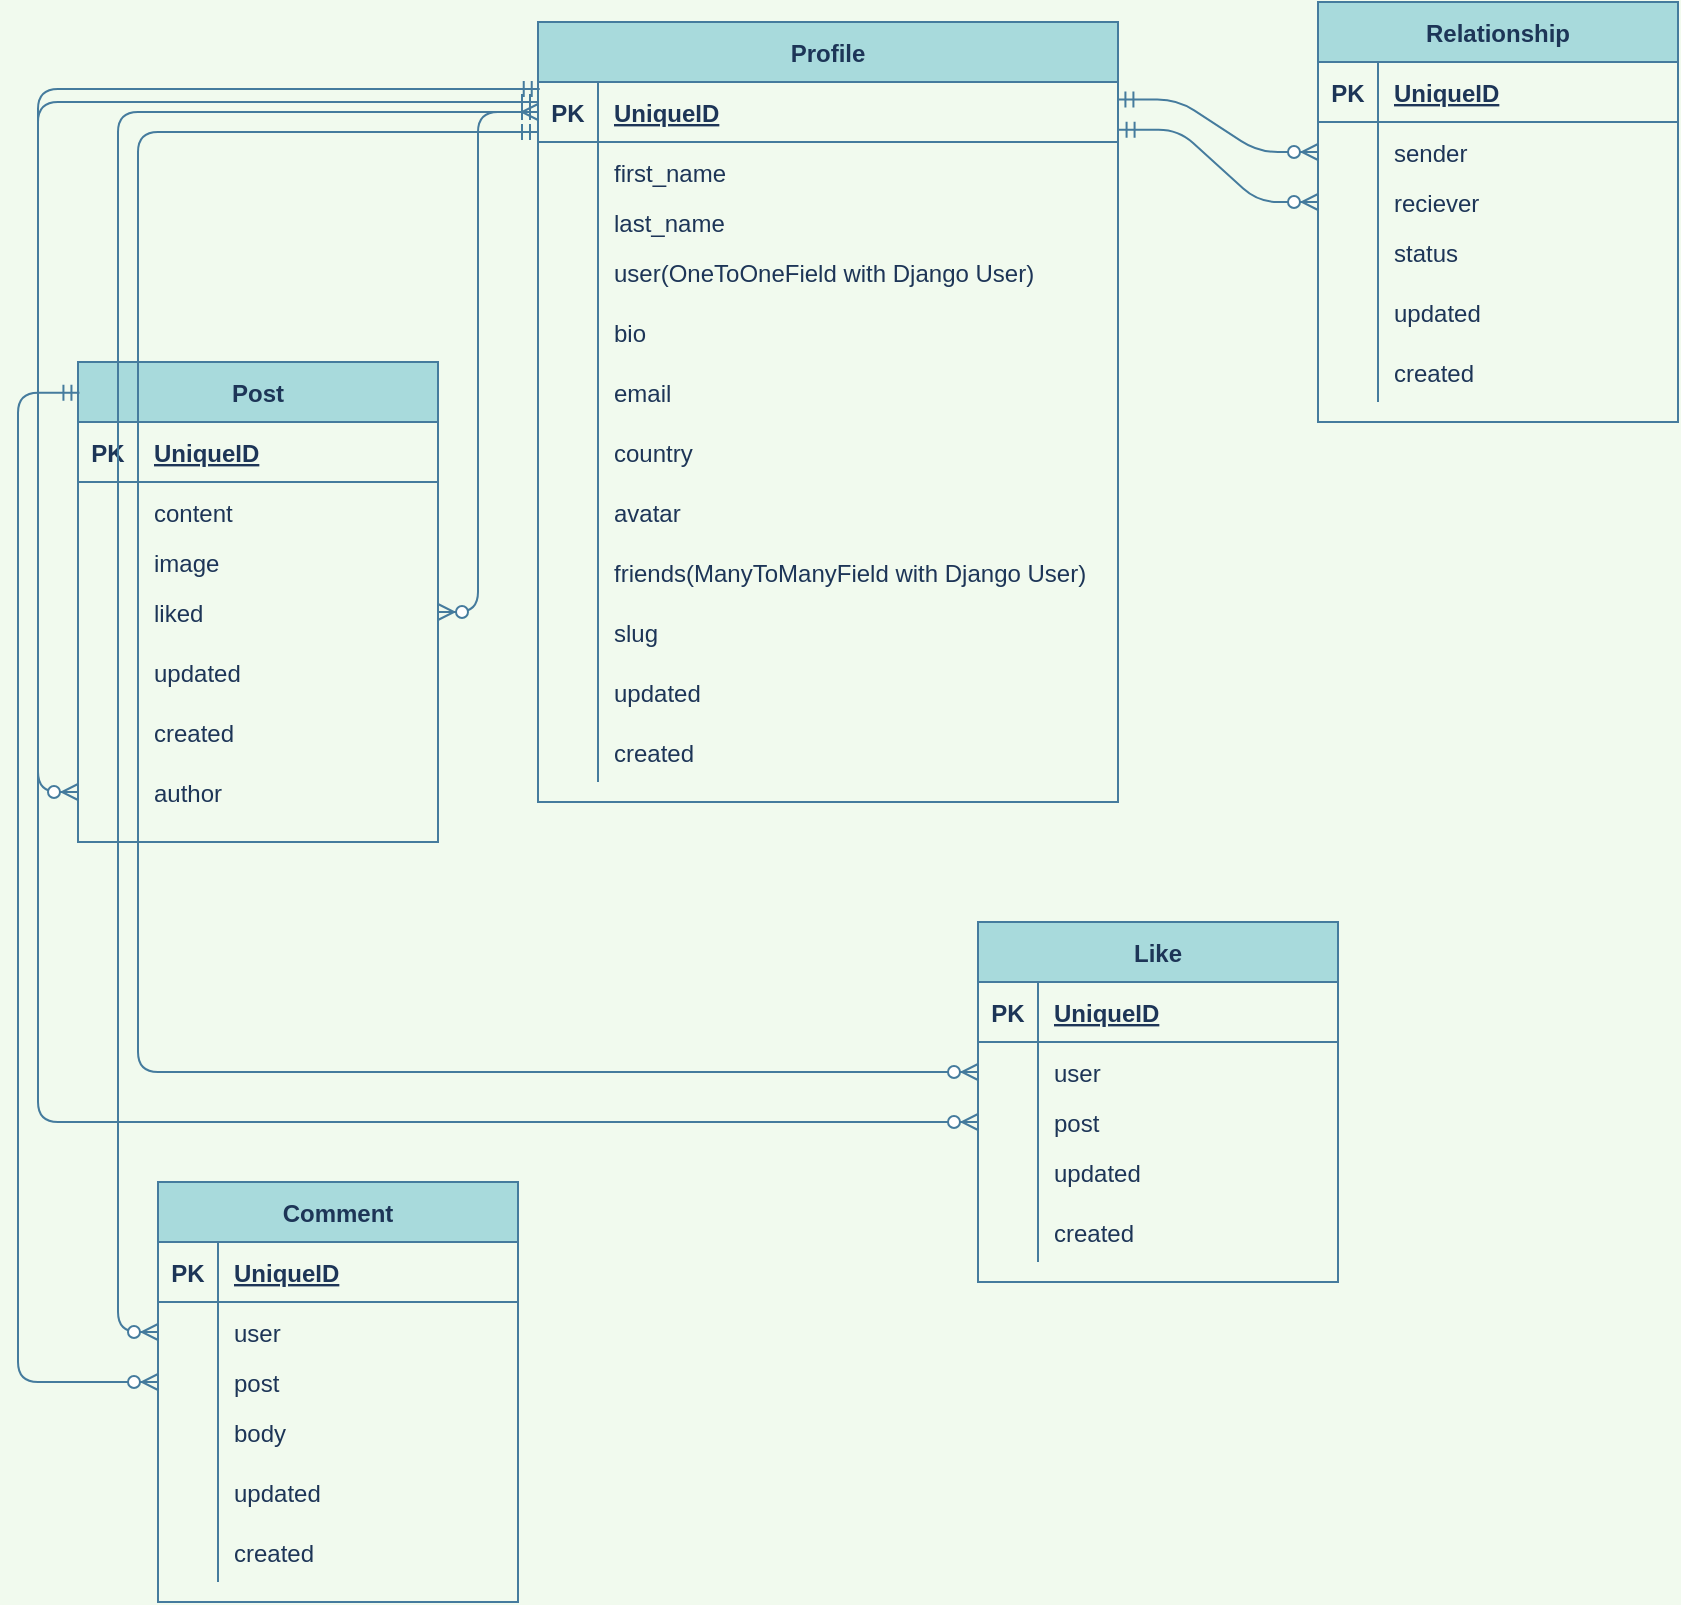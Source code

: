 <mxfile version="13.9.9" type="device"><diagram id="JfYFGixfyqa8T44DDMlA" name="Page-1"><mxGraphModel dx="2270" dy="823" grid="1" gridSize="10" guides="1" tooltips="1" connect="1" arrows="1" fold="1" page="1" pageScale="1" pageWidth="850" pageHeight="1100" background="#F1FAEE" math="0" shadow="0"><root><mxCell id="0"/><mxCell id="1" parent="0"/><mxCell id="mEvfvRASVcJKNZwZzibo-1" value="Profile" style="shape=table;startSize=30;container=1;collapsible=1;childLayout=tableLayout;fixedRows=1;rowLines=0;fontStyle=1;align=center;resizeLast=1;fillColor=#A8DADC;strokeColor=#457B9D;fontColor=#1D3557;" vertex="1" parent="1"><mxGeometry x="-580" y="80" width="290" height="390" as="geometry"/></mxCell><mxCell id="mEvfvRASVcJKNZwZzibo-2" value="" style="shape=partialRectangle;collapsible=0;dropTarget=0;pointerEvents=0;fillColor=none;top=0;left=0;bottom=1;right=0;points=[[0,0.5],[1,0.5]];portConstraint=eastwest;strokeColor=#457B9D;fontColor=#1D3557;" vertex="1" parent="mEvfvRASVcJKNZwZzibo-1"><mxGeometry y="30" width="290" height="30" as="geometry"/></mxCell><mxCell id="mEvfvRASVcJKNZwZzibo-3" value="PK" style="shape=partialRectangle;connectable=0;fillColor=none;top=0;left=0;bottom=0;right=0;fontStyle=1;overflow=hidden;strokeColor=#457B9D;fontColor=#1D3557;" vertex="1" parent="mEvfvRASVcJKNZwZzibo-2"><mxGeometry width="30" height="30" as="geometry"/></mxCell><mxCell id="mEvfvRASVcJKNZwZzibo-4" value="UniqueID" style="shape=partialRectangle;connectable=0;fillColor=none;top=0;left=0;bottom=0;right=0;align=left;spacingLeft=6;fontStyle=5;overflow=hidden;strokeColor=#457B9D;fontColor=#1D3557;" vertex="1" parent="mEvfvRASVcJKNZwZzibo-2"><mxGeometry x="30" width="260" height="30" as="geometry"/></mxCell><mxCell id="mEvfvRASVcJKNZwZzibo-5" value="" style="shape=partialRectangle;collapsible=0;dropTarget=0;pointerEvents=0;fillColor=none;top=0;left=0;bottom=0;right=0;points=[[0,0.5],[1,0.5]];portConstraint=eastwest;strokeColor=#457B9D;fontColor=#1D3557;" vertex="1" parent="mEvfvRASVcJKNZwZzibo-1"><mxGeometry y="60" width="290" height="30" as="geometry"/></mxCell><mxCell id="mEvfvRASVcJKNZwZzibo-6" value="" style="shape=partialRectangle;connectable=0;fillColor=none;top=0;left=0;bottom=0;right=0;editable=1;overflow=hidden;strokeColor=#457B9D;fontColor=#1D3557;" vertex="1" parent="mEvfvRASVcJKNZwZzibo-5"><mxGeometry width="30" height="30" as="geometry"/></mxCell><mxCell id="mEvfvRASVcJKNZwZzibo-7" value="first_name" style="shape=partialRectangle;connectable=0;fillColor=none;top=0;left=0;bottom=0;right=0;align=left;spacingLeft=6;overflow=hidden;strokeColor=#457B9D;fontColor=#1D3557;" vertex="1" parent="mEvfvRASVcJKNZwZzibo-5"><mxGeometry x="30" width="260" height="30" as="geometry"/></mxCell><mxCell id="mEvfvRASVcJKNZwZzibo-8" value="" style="shape=partialRectangle;collapsible=0;dropTarget=0;pointerEvents=0;fillColor=none;top=0;left=0;bottom=0;right=0;points=[[0,0.5],[1,0.5]];portConstraint=eastwest;strokeColor=#457B9D;fontColor=#1D3557;" vertex="1" parent="mEvfvRASVcJKNZwZzibo-1"><mxGeometry y="90" width="290" height="20" as="geometry"/></mxCell><mxCell id="mEvfvRASVcJKNZwZzibo-9" value="" style="shape=partialRectangle;connectable=0;fillColor=none;top=0;left=0;bottom=0;right=0;editable=1;overflow=hidden;strokeColor=#457B9D;fontColor=#1D3557;" vertex="1" parent="mEvfvRASVcJKNZwZzibo-8"><mxGeometry width="30" height="20" as="geometry"/></mxCell><mxCell id="mEvfvRASVcJKNZwZzibo-10" value="last_name" style="shape=partialRectangle;connectable=0;fillColor=none;top=0;left=0;bottom=0;right=0;align=left;spacingLeft=6;overflow=hidden;strokeColor=#457B9D;fontColor=#1D3557;" vertex="1" parent="mEvfvRASVcJKNZwZzibo-8"><mxGeometry x="30" width="260" height="20" as="geometry"/></mxCell><mxCell id="mEvfvRASVcJKNZwZzibo-11" value="" style="shape=partialRectangle;collapsible=0;dropTarget=0;pointerEvents=0;fillColor=none;top=0;left=0;bottom=0;right=0;points=[[0,0.5],[1,0.5]];portConstraint=eastwest;strokeColor=#457B9D;fontColor=#1D3557;" vertex="1" parent="mEvfvRASVcJKNZwZzibo-1"><mxGeometry y="110" width="290" height="30" as="geometry"/></mxCell><mxCell id="mEvfvRASVcJKNZwZzibo-12" value="" style="shape=partialRectangle;connectable=0;fillColor=none;top=0;left=0;bottom=0;right=0;editable=1;overflow=hidden;strokeColor=#457B9D;fontColor=#1D3557;" vertex="1" parent="mEvfvRASVcJKNZwZzibo-11"><mxGeometry width="30" height="30" as="geometry"/></mxCell><mxCell id="mEvfvRASVcJKNZwZzibo-13" value="user(OneToOneField with Django User)" style="shape=partialRectangle;connectable=0;fillColor=none;top=0;left=0;bottom=0;right=0;align=left;spacingLeft=6;overflow=hidden;strokeColor=#457B9D;fontColor=#1D3557;" vertex="1" parent="mEvfvRASVcJKNZwZzibo-11"><mxGeometry x="30" width="260" height="30" as="geometry"/></mxCell><mxCell id="mEvfvRASVcJKNZwZzibo-14" value="" style="shape=partialRectangle;collapsible=0;dropTarget=0;pointerEvents=0;fillColor=none;top=0;left=0;bottom=0;right=0;points=[[0,0.5],[1,0.5]];portConstraint=eastwest;strokeColor=#457B9D;fontColor=#1D3557;" vertex="1" parent="mEvfvRASVcJKNZwZzibo-1"><mxGeometry y="140" width="290" height="30" as="geometry"/></mxCell><mxCell id="mEvfvRASVcJKNZwZzibo-15" value="" style="shape=partialRectangle;connectable=0;fillColor=none;top=0;left=0;bottom=0;right=0;editable=1;overflow=hidden;strokeColor=#457B9D;fontColor=#1D3557;" vertex="1" parent="mEvfvRASVcJKNZwZzibo-14"><mxGeometry width="30" height="30" as="geometry"/></mxCell><mxCell id="mEvfvRASVcJKNZwZzibo-16" value="bio" style="shape=partialRectangle;connectable=0;fillColor=none;top=0;left=0;bottom=0;right=0;align=left;spacingLeft=6;overflow=hidden;strokeColor=#457B9D;fontColor=#1D3557;" vertex="1" parent="mEvfvRASVcJKNZwZzibo-14"><mxGeometry x="30" width="260" height="30" as="geometry"/></mxCell><mxCell id="mEvfvRASVcJKNZwZzibo-17" value="" style="shape=partialRectangle;collapsible=0;dropTarget=0;pointerEvents=0;fillColor=none;top=0;left=0;bottom=0;right=0;points=[[0,0.5],[1,0.5]];portConstraint=eastwest;strokeColor=#457B9D;fontColor=#1D3557;" vertex="1" parent="mEvfvRASVcJKNZwZzibo-1"><mxGeometry y="170" width="290" height="30" as="geometry"/></mxCell><mxCell id="mEvfvRASVcJKNZwZzibo-18" value="" style="shape=partialRectangle;connectable=0;fillColor=none;top=0;left=0;bottom=0;right=0;editable=1;overflow=hidden;strokeColor=#457B9D;fontColor=#1D3557;" vertex="1" parent="mEvfvRASVcJKNZwZzibo-17"><mxGeometry width="30" height="30" as="geometry"/></mxCell><mxCell id="mEvfvRASVcJKNZwZzibo-19" value="email" style="shape=partialRectangle;connectable=0;fillColor=none;top=0;left=0;bottom=0;right=0;align=left;spacingLeft=6;overflow=hidden;strokeColor=#457B9D;fontColor=#1D3557;" vertex="1" parent="mEvfvRASVcJKNZwZzibo-17"><mxGeometry x="30" width="260" height="30" as="geometry"/></mxCell><mxCell id="mEvfvRASVcJKNZwZzibo-20" value="" style="shape=partialRectangle;collapsible=0;dropTarget=0;pointerEvents=0;fillColor=none;top=0;left=0;bottom=0;right=0;points=[[0,0.5],[1,0.5]];portConstraint=eastwest;strokeColor=#457B9D;fontColor=#1D3557;" vertex="1" parent="mEvfvRASVcJKNZwZzibo-1"><mxGeometry y="200" width="290" height="30" as="geometry"/></mxCell><mxCell id="mEvfvRASVcJKNZwZzibo-21" value="" style="shape=partialRectangle;connectable=0;fillColor=none;top=0;left=0;bottom=0;right=0;editable=1;overflow=hidden;strokeColor=#457B9D;fontColor=#1D3557;" vertex="1" parent="mEvfvRASVcJKNZwZzibo-20"><mxGeometry width="30" height="30" as="geometry"/></mxCell><mxCell id="mEvfvRASVcJKNZwZzibo-22" value="country" style="shape=partialRectangle;connectable=0;fillColor=none;top=0;left=0;bottom=0;right=0;align=left;spacingLeft=6;overflow=hidden;strokeColor=#457B9D;fontColor=#1D3557;" vertex="1" parent="mEvfvRASVcJKNZwZzibo-20"><mxGeometry x="30" width="260" height="30" as="geometry"/></mxCell><mxCell id="mEvfvRASVcJKNZwZzibo-23" value="" style="shape=partialRectangle;collapsible=0;dropTarget=0;pointerEvents=0;fillColor=none;top=0;left=0;bottom=0;right=0;points=[[0,0.5],[1,0.5]];portConstraint=eastwest;strokeColor=#457B9D;fontColor=#1D3557;" vertex="1" parent="mEvfvRASVcJKNZwZzibo-1"><mxGeometry y="230" width="290" height="30" as="geometry"/></mxCell><mxCell id="mEvfvRASVcJKNZwZzibo-24" value="" style="shape=partialRectangle;connectable=0;fillColor=none;top=0;left=0;bottom=0;right=0;editable=1;overflow=hidden;strokeColor=#457B9D;fontColor=#1D3557;" vertex="1" parent="mEvfvRASVcJKNZwZzibo-23"><mxGeometry width="30" height="30" as="geometry"/></mxCell><mxCell id="mEvfvRASVcJKNZwZzibo-25" value="avatar" style="shape=partialRectangle;connectable=0;fillColor=none;top=0;left=0;bottom=0;right=0;align=left;spacingLeft=6;overflow=hidden;strokeColor=#457B9D;fontColor=#1D3557;" vertex="1" parent="mEvfvRASVcJKNZwZzibo-23"><mxGeometry x="30" width="260" height="30" as="geometry"/></mxCell><mxCell id="mEvfvRASVcJKNZwZzibo-26" value="" style="shape=partialRectangle;collapsible=0;dropTarget=0;pointerEvents=0;fillColor=none;top=0;left=0;bottom=0;right=0;points=[[0,0.5],[1,0.5]];portConstraint=eastwest;strokeColor=#457B9D;fontColor=#1D3557;" vertex="1" parent="mEvfvRASVcJKNZwZzibo-1"><mxGeometry y="260" width="290" height="30" as="geometry"/></mxCell><mxCell id="mEvfvRASVcJKNZwZzibo-27" value="" style="shape=partialRectangle;connectable=0;fillColor=none;top=0;left=0;bottom=0;right=0;editable=1;overflow=hidden;strokeColor=#457B9D;fontColor=#1D3557;" vertex="1" parent="mEvfvRASVcJKNZwZzibo-26"><mxGeometry width="30" height="30" as="geometry"/></mxCell><mxCell id="mEvfvRASVcJKNZwZzibo-28" value="friends(ManyToManyField with Django User)" style="shape=partialRectangle;connectable=0;fillColor=none;top=0;left=0;bottom=0;right=0;align=left;spacingLeft=6;overflow=hidden;strokeColor=#457B9D;fontColor=#1D3557;" vertex="1" parent="mEvfvRASVcJKNZwZzibo-26"><mxGeometry x="30" width="260" height="30" as="geometry"/></mxCell><mxCell id="mEvfvRASVcJKNZwZzibo-29" value="" style="shape=partialRectangle;collapsible=0;dropTarget=0;pointerEvents=0;fillColor=none;top=0;left=0;bottom=0;right=0;points=[[0,0.5],[1,0.5]];portConstraint=eastwest;strokeColor=#457B9D;fontColor=#1D3557;" vertex="1" parent="mEvfvRASVcJKNZwZzibo-1"><mxGeometry y="290" width="290" height="30" as="geometry"/></mxCell><mxCell id="mEvfvRASVcJKNZwZzibo-30" value="" style="shape=partialRectangle;connectable=0;fillColor=none;top=0;left=0;bottom=0;right=0;editable=1;overflow=hidden;strokeColor=#457B9D;fontColor=#1D3557;" vertex="1" parent="mEvfvRASVcJKNZwZzibo-29"><mxGeometry width="30" height="30" as="geometry"/></mxCell><mxCell id="mEvfvRASVcJKNZwZzibo-31" value="slug" style="shape=partialRectangle;connectable=0;fillColor=none;top=0;left=0;bottom=0;right=0;align=left;spacingLeft=6;overflow=hidden;strokeColor=#457B9D;fontColor=#1D3557;" vertex="1" parent="mEvfvRASVcJKNZwZzibo-29"><mxGeometry x="30" width="260" height="30" as="geometry"/></mxCell><mxCell id="mEvfvRASVcJKNZwZzibo-32" value="" style="shape=partialRectangle;collapsible=0;dropTarget=0;pointerEvents=0;fillColor=none;top=0;left=0;bottom=0;right=0;points=[[0,0.5],[1,0.5]];portConstraint=eastwest;strokeColor=#457B9D;fontColor=#1D3557;" vertex="1" parent="mEvfvRASVcJKNZwZzibo-1"><mxGeometry y="320" width="290" height="30" as="geometry"/></mxCell><mxCell id="mEvfvRASVcJKNZwZzibo-33" value="" style="shape=partialRectangle;connectable=0;fillColor=none;top=0;left=0;bottom=0;right=0;editable=1;overflow=hidden;strokeColor=#457B9D;fontColor=#1D3557;" vertex="1" parent="mEvfvRASVcJKNZwZzibo-32"><mxGeometry width="30" height="30" as="geometry"/></mxCell><mxCell id="mEvfvRASVcJKNZwZzibo-34" value="updated" style="shape=partialRectangle;connectable=0;fillColor=none;top=0;left=0;bottom=0;right=0;align=left;spacingLeft=6;overflow=hidden;strokeColor=#457B9D;fontColor=#1D3557;" vertex="1" parent="mEvfvRASVcJKNZwZzibo-32"><mxGeometry x="30" width="260" height="30" as="geometry"/></mxCell><mxCell id="mEvfvRASVcJKNZwZzibo-35" value="" style="shape=partialRectangle;collapsible=0;dropTarget=0;pointerEvents=0;fillColor=none;top=0;left=0;bottom=0;right=0;points=[[0,0.5],[1,0.5]];portConstraint=eastwest;strokeColor=#457B9D;fontColor=#1D3557;" vertex="1" parent="mEvfvRASVcJKNZwZzibo-1"><mxGeometry y="350" width="290" height="30" as="geometry"/></mxCell><mxCell id="mEvfvRASVcJKNZwZzibo-36" value="" style="shape=partialRectangle;connectable=0;fillColor=none;top=0;left=0;bottom=0;right=0;editable=1;overflow=hidden;strokeColor=#457B9D;fontColor=#1D3557;" vertex="1" parent="mEvfvRASVcJKNZwZzibo-35"><mxGeometry width="30" height="30" as="geometry"/></mxCell><mxCell id="mEvfvRASVcJKNZwZzibo-37" value="created" style="shape=partialRectangle;connectable=0;fillColor=none;top=0;left=0;bottom=0;right=0;align=left;spacingLeft=6;overflow=hidden;strokeColor=#457B9D;fontColor=#1D3557;" vertex="1" parent="mEvfvRASVcJKNZwZzibo-35"><mxGeometry x="30" width="260" height="30" as="geometry"/></mxCell><mxCell id="mEvfvRASVcJKNZwZzibo-38" value="Post" style="shape=table;startSize=30;container=1;collapsible=1;childLayout=tableLayout;fixedRows=1;rowLines=0;fontStyle=1;align=center;resizeLast=1;fillColor=#A8DADC;strokeColor=#457B9D;fontColor=#1D3557;" vertex="1" parent="1"><mxGeometry x="-810" y="250" width="180" height="240" as="geometry"/></mxCell><mxCell id="mEvfvRASVcJKNZwZzibo-39" value="" style="shape=partialRectangle;collapsible=0;dropTarget=0;pointerEvents=0;fillColor=none;top=0;left=0;bottom=1;right=0;points=[[0,0.5],[1,0.5]];portConstraint=eastwest;strokeColor=#457B9D;fontColor=#1D3557;" vertex="1" parent="mEvfvRASVcJKNZwZzibo-38"><mxGeometry y="30" width="180" height="30" as="geometry"/></mxCell><mxCell id="mEvfvRASVcJKNZwZzibo-40" value="PK" style="shape=partialRectangle;connectable=0;fillColor=none;top=0;left=0;bottom=0;right=0;fontStyle=1;overflow=hidden;strokeColor=#457B9D;fontColor=#1D3557;" vertex="1" parent="mEvfvRASVcJKNZwZzibo-39"><mxGeometry width="30" height="30" as="geometry"/></mxCell><mxCell id="mEvfvRASVcJKNZwZzibo-41" value="UniqueID" style="shape=partialRectangle;connectable=0;fillColor=none;top=0;left=0;bottom=0;right=0;align=left;spacingLeft=6;fontStyle=5;overflow=hidden;strokeColor=#457B9D;fontColor=#1D3557;" vertex="1" parent="mEvfvRASVcJKNZwZzibo-39"><mxGeometry x="30" width="150" height="30" as="geometry"/></mxCell><mxCell id="mEvfvRASVcJKNZwZzibo-42" value="" style="shape=partialRectangle;collapsible=0;dropTarget=0;pointerEvents=0;fillColor=none;top=0;left=0;bottom=0;right=0;points=[[0,0.5],[1,0.5]];portConstraint=eastwest;strokeColor=#457B9D;fontColor=#1D3557;" vertex="1" parent="mEvfvRASVcJKNZwZzibo-38"><mxGeometry y="60" width="180" height="30" as="geometry"/></mxCell><mxCell id="mEvfvRASVcJKNZwZzibo-43" value="" style="shape=partialRectangle;connectable=0;fillColor=none;top=0;left=0;bottom=0;right=0;editable=1;overflow=hidden;strokeColor=#457B9D;fontColor=#1D3557;" vertex="1" parent="mEvfvRASVcJKNZwZzibo-42"><mxGeometry width="30" height="30" as="geometry"/></mxCell><mxCell id="mEvfvRASVcJKNZwZzibo-44" value="content" style="shape=partialRectangle;connectable=0;fillColor=none;top=0;left=0;bottom=0;right=0;align=left;spacingLeft=6;overflow=hidden;strokeColor=#457B9D;fontColor=#1D3557;" vertex="1" parent="mEvfvRASVcJKNZwZzibo-42"><mxGeometry x="30" width="150" height="30" as="geometry"/></mxCell><mxCell id="mEvfvRASVcJKNZwZzibo-45" value="" style="shape=partialRectangle;collapsible=0;dropTarget=0;pointerEvents=0;fillColor=none;top=0;left=0;bottom=0;right=0;points=[[0,0.5],[1,0.5]];portConstraint=eastwest;strokeColor=#457B9D;fontColor=#1D3557;" vertex="1" parent="mEvfvRASVcJKNZwZzibo-38"><mxGeometry y="90" width="180" height="20" as="geometry"/></mxCell><mxCell id="mEvfvRASVcJKNZwZzibo-46" value="" style="shape=partialRectangle;connectable=0;fillColor=none;top=0;left=0;bottom=0;right=0;editable=1;overflow=hidden;strokeColor=#457B9D;fontColor=#1D3557;" vertex="1" parent="mEvfvRASVcJKNZwZzibo-45"><mxGeometry width="30" height="20" as="geometry"/></mxCell><mxCell id="mEvfvRASVcJKNZwZzibo-47" value="image" style="shape=partialRectangle;connectable=0;fillColor=none;top=0;left=0;bottom=0;right=0;align=left;spacingLeft=6;overflow=hidden;strokeColor=#457B9D;fontColor=#1D3557;" vertex="1" parent="mEvfvRASVcJKNZwZzibo-45"><mxGeometry x="30" width="150" height="20" as="geometry"/></mxCell><mxCell id="mEvfvRASVcJKNZwZzibo-48" value="" style="shape=partialRectangle;collapsible=0;dropTarget=0;pointerEvents=0;fillColor=none;top=0;left=0;bottom=0;right=0;points=[[0,0.5],[1,0.5]];portConstraint=eastwest;strokeColor=#457B9D;fontColor=#1D3557;" vertex="1" parent="mEvfvRASVcJKNZwZzibo-38"><mxGeometry y="110" width="180" height="30" as="geometry"/></mxCell><mxCell id="mEvfvRASVcJKNZwZzibo-49" value="" style="shape=partialRectangle;connectable=0;fillColor=none;top=0;left=0;bottom=0;right=0;editable=1;overflow=hidden;strokeColor=#457B9D;fontColor=#1D3557;" vertex="1" parent="mEvfvRASVcJKNZwZzibo-48"><mxGeometry width="30" height="30" as="geometry"/></mxCell><mxCell id="mEvfvRASVcJKNZwZzibo-50" value="liked" style="shape=partialRectangle;connectable=0;fillColor=none;top=0;left=0;bottom=0;right=0;align=left;spacingLeft=6;overflow=hidden;strokeColor=#457B9D;fontColor=#1D3557;" vertex="1" parent="mEvfvRASVcJKNZwZzibo-48"><mxGeometry x="30" width="150" height="30" as="geometry"/></mxCell><mxCell id="mEvfvRASVcJKNZwZzibo-51" value="" style="shape=partialRectangle;collapsible=0;dropTarget=0;pointerEvents=0;fillColor=none;top=0;left=0;bottom=0;right=0;points=[[0,0.5],[1,0.5]];portConstraint=eastwest;strokeColor=#457B9D;fontColor=#1D3557;" vertex="1" parent="mEvfvRASVcJKNZwZzibo-38"><mxGeometry y="140" width="180" height="30" as="geometry"/></mxCell><mxCell id="mEvfvRASVcJKNZwZzibo-52" value="" style="shape=partialRectangle;connectable=0;fillColor=none;top=0;left=0;bottom=0;right=0;editable=1;overflow=hidden;strokeColor=#457B9D;fontColor=#1D3557;" vertex="1" parent="mEvfvRASVcJKNZwZzibo-51"><mxGeometry width="30" height="30" as="geometry"/></mxCell><mxCell id="mEvfvRASVcJKNZwZzibo-53" value="updated" style="shape=partialRectangle;connectable=0;fillColor=none;top=0;left=0;bottom=0;right=0;align=left;spacingLeft=6;overflow=hidden;strokeColor=#457B9D;fontColor=#1D3557;" vertex="1" parent="mEvfvRASVcJKNZwZzibo-51"><mxGeometry x="30" width="150" height="30" as="geometry"/></mxCell><mxCell id="mEvfvRASVcJKNZwZzibo-54" value="" style="shape=partialRectangle;collapsible=0;dropTarget=0;pointerEvents=0;fillColor=none;top=0;left=0;bottom=0;right=0;points=[[0,0.5],[1,0.5]];portConstraint=eastwest;strokeColor=#457B9D;fontColor=#1D3557;" vertex="1" parent="mEvfvRASVcJKNZwZzibo-38"><mxGeometry y="170" width="180" height="30" as="geometry"/></mxCell><mxCell id="mEvfvRASVcJKNZwZzibo-55" value="" style="shape=partialRectangle;connectable=0;fillColor=none;top=0;left=0;bottom=0;right=0;editable=1;overflow=hidden;strokeColor=#457B9D;fontColor=#1D3557;" vertex="1" parent="mEvfvRASVcJKNZwZzibo-54"><mxGeometry width="30" height="30" as="geometry"/></mxCell><mxCell id="mEvfvRASVcJKNZwZzibo-56" value="created" style="shape=partialRectangle;connectable=0;fillColor=none;top=0;left=0;bottom=0;right=0;align=left;spacingLeft=6;overflow=hidden;strokeColor=#457B9D;fontColor=#1D3557;" vertex="1" parent="mEvfvRASVcJKNZwZzibo-54"><mxGeometry x="30" width="150" height="30" as="geometry"/></mxCell><mxCell id="mEvfvRASVcJKNZwZzibo-57" value="" style="shape=partialRectangle;collapsible=0;dropTarget=0;pointerEvents=0;fillColor=none;top=0;left=0;bottom=0;right=0;points=[[0,0.5],[1,0.5]];portConstraint=eastwest;strokeColor=#457B9D;fontColor=#1D3557;" vertex="1" parent="mEvfvRASVcJKNZwZzibo-38"><mxGeometry y="200" width="180" height="30" as="geometry"/></mxCell><mxCell id="mEvfvRASVcJKNZwZzibo-58" value="" style="shape=partialRectangle;connectable=0;fillColor=none;top=0;left=0;bottom=0;right=0;editable=1;overflow=hidden;strokeColor=#457B9D;fontColor=#1D3557;" vertex="1" parent="mEvfvRASVcJKNZwZzibo-57"><mxGeometry width="30" height="30" as="geometry"/></mxCell><mxCell id="mEvfvRASVcJKNZwZzibo-59" value="author" style="shape=partialRectangle;connectable=0;fillColor=none;top=0;left=0;bottom=0;right=0;align=left;spacingLeft=6;overflow=hidden;strokeColor=#457B9D;fontColor=#1D3557;" vertex="1" parent="mEvfvRASVcJKNZwZzibo-57"><mxGeometry x="30" width="150" height="30" as="geometry"/></mxCell><mxCell id="mEvfvRASVcJKNZwZzibo-60" value="Relationship" style="shape=table;startSize=30;container=1;collapsible=1;childLayout=tableLayout;fixedRows=1;rowLines=0;fontStyle=1;align=center;resizeLast=1;fillColor=#A8DADC;strokeColor=#457B9D;fontColor=#1D3557;" vertex="1" parent="1"><mxGeometry x="-190" y="70" width="180" height="210" as="geometry"/></mxCell><mxCell id="mEvfvRASVcJKNZwZzibo-61" value="" style="shape=partialRectangle;collapsible=0;dropTarget=0;pointerEvents=0;fillColor=none;top=0;left=0;bottom=1;right=0;points=[[0,0.5],[1,0.5]];portConstraint=eastwest;strokeColor=#457B9D;fontColor=#1D3557;" vertex="1" parent="mEvfvRASVcJKNZwZzibo-60"><mxGeometry y="30" width="180" height="30" as="geometry"/></mxCell><mxCell id="mEvfvRASVcJKNZwZzibo-62" value="PK" style="shape=partialRectangle;connectable=0;fillColor=none;top=0;left=0;bottom=0;right=0;fontStyle=1;overflow=hidden;strokeColor=#457B9D;fontColor=#1D3557;" vertex="1" parent="mEvfvRASVcJKNZwZzibo-61"><mxGeometry width="30" height="30" as="geometry"/></mxCell><mxCell id="mEvfvRASVcJKNZwZzibo-63" value="UniqueID" style="shape=partialRectangle;connectable=0;fillColor=none;top=0;left=0;bottom=0;right=0;align=left;spacingLeft=6;fontStyle=5;overflow=hidden;strokeColor=#457B9D;fontColor=#1D3557;" vertex="1" parent="mEvfvRASVcJKNZwZzibo-61"><mxGeometry x="30" width="150" height="30" as="geometry"/></mxCell><mxCell id="mEvfvRASVcJKNZwZzibo-64" value="" style="shape=partialRectangle;collapsible=0;dropTarget=0;pointerEvents=0;fillColor=none;top=0;left=0;bottom=0;right=0;points=[[0,0.5],[1,0.5]];portConstraint=eastwest;strokeColor=#457B9D;fontColor=#1D3557;" vertex="1" parent="mEvfvRASVcJKNZwZzibo-60"><mxGeometry y="60" width="180" height="30" as="geometry"/></mxCell><mxCell id="mEvfvRASVcJKNZwZzibo-65" value="" style="shape=partialRectangle;connectable=0;fillColor=none;top=0;left=0;bottom=0;right=0;editable=1;overflow=hidden;strokeColor=#457B9D;fontColor=#1D3557;" vertex="1" parent="mEvfvRASVcJKNZwZzibo-64"><mxGeometry width="30" height="30" as="geometry"/></mxCell><mxCell id="mEvfvRASVcJKNZwZzibo-66" value="sender" style="shape=partialRectangle;connectable=0;fillColor=none;top=0;left=0;bottom=0;right=0;align=left;spacingLeft=6;overflow=hidden;strokeColor=#457B9D;fontColor=#1D3557;" vertex="1" parent="mEvfvRASVcJKNZwZzibo-64"><mxGeometry x="30" width="150" height="30" as="geometry"/></mxCell><mxCell id="mEvfvRASVcJKNZwZzibo-67" value="" style="shape=partialRectangle;collapsible=0;dropTarget=0;pointerEvents=0;fillColor=none;top=0;left=0;bottom=0;right=0;points=[[0,0.5],[1,0.5]];portConstraint=eastwest;strokeColor=#457B9D;fontColor=#1D3557;" vertex="1" parent="mEvfvRASVcJKNZwZzibo-60"><mxGeometry y="90" width="180" height="20" as="geometry"/></mxCell><mxCell id="mEvfvRASVcJKNZwZzibo-68" value="" style="shape=partialRectangle;connectable=0;fillColor=none;top=0;left=0;bottom=0;right=0;editable=1;overflow=hidden;strokeColor=#457B9D;fontColor=#1D3557;" vertex="1" parent="mEvfvRASVcJKNZwZzibo-67"><mxGeometry width="30" height="20" as="geometry"/></mxCell><mxCell id="mEvfvRASVcJKNZwZzibo-69" value="reciever" style="shape=partialRectangle;connectable=0;fillColor=none;top=0;left=0;bottom=0;right=0;align=left;spacingLeft=6;overflow=hidden;strokeColor=#457B9D;fontColor=#1D3557;" vertex="1" parent="mEvfvRASVcJKNZwZzibo-67"><mxGeometry x="30" width="150" height="20" as="geometry"/></mxCell><mxCell id="mEvfvRASVcJKNZwZzibo-70" value="" style="shape=partialRectangle;collapsible=0;dropTarget=0;pointerEvents=0;fillColor=none;top=0;left=0;bottom=0;right=0;points=[[0,0.5],[1,0.5]];portConstraint=eastwest;strokeColor=#457B9D;fontColor=#1D3557;" vertex="1" parent="mEvfvRASVcJKNZwZzibo-60"><mxGeometry y="110" width="180" height="30" as="geometry"/></mxCell><mxCell id="mEvfvRASVcJKNZwZzibo-71" value="" style="shape=partialRectangle;connectable=0;fillColor=none;top=0;left=0;bottom=0;right=0;editable=1;overflow=hidden;strokeColor=#457B9D;fontColor=#1D3557;" vertex="1" parent="mEvfvRASVcJKNZwZzibo-70"><mxGeometry width="30" height="30" as="geometry"/></mxCell><mxCell id="mEvfvRASVcJKNZwZzibo-72" value="status" style="shape=partialRectangle;connectable=0;fillColor=none;top=0;left=0;bottom=0;right=0;align=left;spacingLeft=6;overflow=hidden;strokeColor=#457B9D;fontColor=#1D3557;" vertex="1" parent="mEvfvRASVcJKNZwZzibo-70"><mxGeometry x="30" width="150" height="30" as="geometry"/></mxCell><mxCell id="mEvfvRASVcJKNZwZzibo-73" value="" style="shape=partialRectangle;collapsible=0;dropTarget=0;pointerEvents=0;fillColor=none;top=0;left=0;bottom=0;right=0;points=[[0,0.5],[1,0.5]];portConstraint=eastwest;strokeColor=#457B9D;fontColor=#1D3557;" vertex="1" parent="mEvfvRASVcJKNZwZzibo-60"><mxGeometry y="140" width="180" height="30" as="geometry"/></mxCell><mxCell id="mEvfvRASVcJKNZwZzibo-74" value="" style="shape=partialRectangle;connectable=0;fillColor=none;top=0;left=0;bottom=0;right=0;editable=1;overflow=hidden;strokeColor=#457B9D;fontColor=#1D3557;" vertex="1" parent="mEvfvRASVcJKNZwZzibo-73"><mxGeometry width="30" height="30" as="geometry"/></mxCell><mxCell id="mEvfvRASVcJKNZwZzibo-75" value="updated" style="shape=partialRectangle;connectable=0;fillColor=none;top=0;left=0;bottom=0;right=0;align=left;spacingLeft=6;overflow=hidden;strokeColor=#457B9D;fontColor=#1D3557;" vertex="1" parent="mEvfvRASVcJKNZwZzibo-73"><mxGeometry x="30" width="150" height="30" as="geometry"/></mxCell><mxCell id="mEvfvRASVcJKNZwZzibo-76" value="" style="shape=partialRectangle;collapsible=0;dropTarget=0;pointerEvents=0;fillColor=none;top=0;left=0;bottom=0;right=0;points=[[0,0.5],[1,0.5]];portConstraint=eastwest;strokeColor=#457B9D;fontColor=#1D3557;" vertex="1" parent="mEvfvRASVcJKNZwZzibo-60"><mxGeometry y="170" width="180" height="30" as="geometry"/></mxCell><mxCell id="mEvfvRASVcJKNZwZzibo-77" value="" style="shape=partialRectangle;connectable=0;fillColor=none;top=0;left=0;bottom=0;right=0;editable=1;overflow=hidden;strokeColor=#457B9D;fontColor=#1D3557;" vertex="1" parent="mEvfvRASVcJKNZwZzibo-76"><mxGeometry width="30" height="30" as="geometry"/></mxCell><mxCell id="mEvfvRASVcJKNZwZzibo-78" value="created" style="shape=partialRectangle;connectable=0;fillColor=none;top=0;left=0;bottom=0;right=0;align=left;spacingLeft=6;overflow=hidden;strokeColor=#457B9D;fontColor=#1D3557;" vertex="1" parent="mEvfvRASVcJKNZwZzibo-76"><mxGeometry x="30" width="150" height="30" as="geometry"/></mxCell><mxCell id="mEvfvRASVcJKNZwZzibo-79" value="Comment" style="shape=table;startSize=30;container=1;collapsible=1;childLayout=tableLayout;fixedRows=1;rowLines=0;fontStyle=1;align=center;resizeLast=1;fillColor=#A8DADC;strokeColor=#457B9D;fontColor=#1D3557;" vertex="1" parent="1"><mxGeometry x="-770" y="660" width="180" height="210" as="geometry"/></mxCell><mxCell id="mEvfvRASVcJKNZwZzibo-80" value="" style="shape=partialRectangle;collapsible=0;dropTarget=0;pointerEvents=0;fillColor=none;top=0;left=0;bottom=1;right=0;points=[[0,0.5],[1,0.5]];portConstraint=eastwest;strokeColor=#457B9D;fontColor=#1D3557;" vertex="1" parent="mEvfvRASVcJKNZwZzibo-79"><mxGeometry y="30" width="180" height="30" as="geometry"/></mxCell><mxCell id="mEvfvRASVcJKNZwZzibo-81" value="PK" style="shape=partialRectangle;connectable=0;fillColor=none;top=0;left=0;bottom=0;right=0;fontStyle=1;overflow=hidden;strokeColor=#457B9D;fontColor=#1D3557;" vertex="1" parent="mEvfvRASVcJKNZwZzibo-80"><mxGeometry width="30" height="30" as="geometry"/></mxCell><mxCell id="mEvfvRASVcJKNZwZzibo-82" value="UniqueID" style="shape=partialRectangle;connectable=0;fillColor=none;top=0;left=0;bottom=0;right=0;align=left;spacingLeft=6;fontStyle=5;overflow=hidden;strokeColor=#457B9D;fontColor=#1D3557;" vertex="1" parent="mEvfvRASVcJKNZwZzibo-80"><mxGeometry x="30" width="150" height="30" as="geometry"/></mxCell><mxCell id="mEvfvRASVcJKNZwZzibo-83" value="" style="shape=partialRectangle;collapsible=0;dropTarget=0;pointerEvents=0;fillColor=none;top=0;left=0;bottom=0;right=0;points=[[0,0.5],[1,0.5]];portConstraint=eastwest;strokeColor=#457B9D;fontColor=#1D3557;" vertex="1" parent="mEvfvRASVcJKNZwZzibo-79"><mxGeometry y="60" width="180" height="30" as="geometry"/></mxCell><mxCell id="mEvfvRASVcJKNZwZzibo-84" value="" style="shape=partialRectangle;connectable=0;fillColor=none;top=0;left=0;bottom=0;right=0;editable=1;overflow=hidden;strokeColor=#457B9D;fontColor=#1D3557;" vertex="1" parent="mEvfvRASVcJKNZwZzibo-83"><mxGeometry width="30" height="30" as="geometry"/></mxCell><mxCell id="mEvfvRASVcJKNZwZzibo-85" value="user" style="shape=partialRectangle;connectable=0;fillColor=none;top=0;left=0;bottom=0;right=0;align=left;spacingLeft=6;overflow=hidden;strokeColor=#457B9D;fontColor=#1D3557;" vertex="1" parent="mEvfvRASVcJKNZwZzibo-83"><mxGeometry x="30" width="150" height="30" as="geometry"/></mxCell><mxCell id="mEvfvRASVcJKNZwZzibo-86" value="" style="shape=partialRectangle;collapsible=0;dropTarget=0;pointerEvents=0;fillColor=none;top=0;left=0;bottom=0;right=0;points=[[0,0.5],[1,0.5]];portConstraint=eastwest;strokeColor=#457B9D;fontColor=#1D3557;" vertex="1" parent="mEvfvRASVcJKNZwZzibo-79"><mxGeometry y="90" width="180" height="20" as="geometry"/></mxCell><mxCell id="mEvfvRASVcJKNZwZzibo-87" value="" style="shape=partialRectangle;connectable=0;fillColor=none;top=0;left=0;bottom=0;right=0;editable=1;overflow=hidden;strokeColor=#457B9D;fontColor=#1D3557;" vertex="1" parent="mEvfvRASVcJKNZwZzibo-86"><mxGeometry width="30" height="20" as="geometry"/></mxCell><mxCell id="mEvfvRASVcJKNZwZzibo-88" value="post" style="shape=partialRectangle;connectable=0;fillColor=none;top=0;left=0;bottom=0;right=0;align=left;spacingLeft=6;overflow=hidden;strokeColor=#457B9D;fontColor=#1D3557;" vertex="1" parent="mEvfvRASVcJKNZwZzibo-86"><mxGeometry x="30" width="150" height="20" as="geometry"/></mxCell><mxCell id="mEvfvRASVcJKNZwZzibo-89" value="" style="shape=partialRectangle;collapsible=0;dropTarget=0;pointerEvents=0;fillColor=none;top=0;left=0;bottom=0;right=0;points=[[0,0.5],[1,0.5]];portConstraint=eastwest;strokeColor=#457B9D;fontColor=#1D3557;" vertex="1" parent="mEvfvRASVcJKNZwZzibo-79"><mxGeometry y="110" width="180" height="30" as="geometry"/></mxCell><mxCell id="mEvfvRASVcJKNZwZzibo-90" value="" style="shape=partialRectangle;connectable=0;fillColor=none;top=0;left=0;bottom=0;right=0;editable=1;overflow=hidden;strokeColor=#457B9D;fontColor=#1D3557;" vertex="1" parent="mEvfvRASVcJKNZwZzibo-89"><mxGeometry width="30" height="30" as="geometry"/></mxCell><mxCell id="mEvfvRASVcJKNZwZzibo-91" value="body" style="shape=partialRectangle;connectable=0;fillColor=none;top=0;left=0;bottom=0;right=0;align=left;spacingLeft=6;overflow=hidden;strokeColor=#457B9D;fontColor=#1D3557;" vertex="1" parent="mEvfvRASVcJKNZwZzibo-89"><mxGeometry x="30" width="150" height="30" as="geometry"/></mxCell><mxCell id="mEvfvRASVcJKNZwZzibo-92" value="" style="shape=partialRectangle;collapsible=0;dropTarget=0;pointerEvents=0;fillColor=none;top=0;left=0;bottom=0;right=0;points=[[0,0.5],[1,0.5]];portConstraint=eastwest;strokeColor=#457B9D;fontColor=#1D3557;" vertex="1" parent="mEvfvRASVcJKNZwZzibo-79"><mxGeometry y="140" width="180" height="30" as="geometry"/></mxCell><mxCell id="mEvfvRASVcJKNZwZzibo-93" value="" style="shape=partialRectangle;connectable=0;fillColor=none;top=0;left=0;bottom=0;right=0;editable=1;overflow=hidden;strokeColor=#457B9D;fontColor=#1D3557;" vertex="1" parent="mEvfvRASVcJKNZwZzibo-92"><mxGeometry width="30" height="30" as="geometry"/></mxCell><mxCell id="mEvfvRASVcJKNZwZzibo-94" value="updated" style="shape=partialRectangle;connectable=0;fillColor=none;top=0;left=0;bottom=0;right=0;align=left;spacingLeft=6;overflow=hidden;strokeColor=#457B9D;fontColor=#1D3557;" vertex="1" parent="mEvfvRASVcJKNZwZzibo-92"><mxGeometry x="30" width="150" height="30" as="geometry"/></mxCell><mxCell id="mEvfvRASVcJKNZwZzibo-95" value="" style="shape=partialRectangle;collapsible=0;dropTarget=0;pointerEvents=0;fillColor=none;top=0;left=0;bottom=0;right=0;points=[[0,0.5],[1,0.5]];portConstraint=eastwest;strokeColor=#457B9D;fontColor=#1D3557;" vertex="1" parent="mEvfvRASVcJKNZwZzibo-79"><mxGeometry y="170" width="180" height="30" as="geometry"/></mxCell><mxCell id="mEvfvRASVcJKNZwZzibo-96" value="" style="shape=partialRectangle;connectable=0;fillColor=none;top=0;left=0;bottom=0;right=0;editable=1;overflow=hidden;strokeColor=#457B9D;fontColor=#1D3557;" vertex="1" parent="mEvfvRASVcJKNZwZzibo-95"><mxGeometry width="30" height="30" as="geometry"/></mxCell><mxCell id="mEvfvRASVcJKNZwZzibo-97" value="created" style="shape=partialRectangle;connectable=0;fillColor=none;top=0;left=0;bottom=0;right=0;align=left;spacingLeft=6;overflow=hidden;strokeColor=#457B9D;fontColor=#1D3557;" vertex="1" parent="mEvfvRASVcJKNZwZzibo-95"><mxGeometry x="30" width="150" height="30" as="geometry"/></mxCell><mxCell id="mEvfvRASVcJKNZwZzibo-98" value="Like" style="shape=table;startSize=30;container=1;collapsible=1;childLayout=tableLayout;fixedRows=1;rowLines=0;fontStyle=1;align=center;resizeLast=1;fillColor=#A8DADC;strokeColor=#457B9D;fontColor=#1D3557;" vertex="1" parent="1"><mxGeometry x="-360" y="530" width="180" height="180" as="geometry"/></mxCell><mxCell id="mEvfvRASVcJKNZwZzibo-99" value="" style="shape=partialRectangle;collapsible=0;dropTarget=0;pointerEvents=0;fillColor=none;top=0;left=0;bottom=1;right=0;points=[[0,0.5],[1,0.5]];portConstraint=eastwest;strokeColor=#457B9D;fontColor=#1D3557;" vertex="1" parent="mEvfvRASVcJKNZwZzibo-98"><mxGeometry y="30" width="180" height="30" as="geometry"/></mxCell><mxCell id="mEvfvRASVcJKNZwZzibo-100" value="PK" style="shape=partialRectangle;connectable=0;fillColor=none;top=0;left=0;bottom=0;right=0;fontStyle=1;overflow=hidden;strokeColor=#457B9D;fontColor=#1D3557;" vertex="1" parent="mEvfvRASVcJKNZwZzibo-99"><mxGeometry width="30" height="30" as="geometry"/></mxCell><mxCell id="mEvfvRASVcJKNZwZzibo-101" value="UniqueID" style="shape=partialRectangle;connectable=0;fillColor=none;top=0;left=0;bottom=0;right=0;align=left;spacingLeft=6;fontStyle=5;overflow=hidden;strokeColor=#457B9D;fontColor=#1D3557;" vertex="1" parent="mEvfvRASVcJKNZwZzibo-99"><mxGeometry x="30" width="150" height="30" as="geometry"/></mxCell><mxCell id="mEvfvRASVcJKNZwZzibo-102" value="" style="shape=partialRectangle;collapsible=0;dropTarget=0;pointerEvents=0;fillColor=none;top=0;left=0;bottom=0;right=0;points=[[0,0.5],[1,0.5]];portConstraint=eastwest;strokeColor=#457B9D;fontColor=#1D3557;" vertex="1" parent="mEvfvRASVcJKNZwZzibo-98"><mxGeometry y="60" width="180" height="30" as="geometry"/></mxCell><mxCell id="mEvfvRASVcJKNZwZzibo-103" value="" style="shape=partialRectangle;connectable=0;fillColor=none;top=0;left=0;bottom=0;right=0;editable=1;overflow=hidden;strokeColor=#457B9D;fontColor=#1D3557;" vertex="1" parent="mEvfvRASVcJKNZwZzibo-102"><mxGeometry width="30" height="30" as="geometry"/></mxCell><mxCell id="mEvfvRASVcJKNZwZzibo-104" value="user" style="shape=partialRectangle;connectable=0;fillColor=none;top=0;left=0;bottom=0;right=0;align=left;spacingLeft=6;overflow=hidden;strokeColor=#457B9D;fontColor=#1D3557;" vertex="1" parent="mEvfvRASVcJKNZwZzibo-102"><mxGeometry x="30" width="150" height="30" as="geometry"/></mxCell><mxCell id="mEvfvRASVcJKNZwZzibo-105" value="" style="shape=partialRectangle;collapsible=0;dropTarget=0;pointerEvents=0;fillColor=none;top=0;left=0;bottom=0;right=0;points=[[0,0.5],[1,0.5]];portConstraint=eastwest;strokeColor=#457B9D;fontColor=#1D3557;" vertex="1" parent="mEvfvRASVcJKNZwZzibo-98"><mxGeometry y="90" width="180" height="20" as="geometry"/></mxCell><mxCell id="mEvfvRASVcJKNZwZzibo-106" value="" style="shape=partialRectangle;connectable=0;fillColor=none;top=0;left=0;bottom=0;right=0;editable=1;overflow=hidden;strokeColor=#457B9D;fontColor=#1D3557;" vertex="1" parent="mEvfvRASVcJKNZwZzibo-105"><mxGeometry width="30" height="20" as="geometry"/></mxCell><mxCell id="mEvfvRASVcJKNZwZzibo-107" value="post" style="shape=partialRectangle;connectable=0;fillColor=none;top=0;left=0;bottom=0;right=0;align=left;spacingLeft=6;overflow=hidden;strokeColor=#457B9D;fontColor=#1D3557;" vertex="1" parent="mEvfvRASVcJKNZwZzibo-105"><mxGeometry x="30" width="150" height="20" as="geometry"/></mxCell><mxCell id="mEvfvRASVcJKNZwZzibo-108" value="" style="shape=partialRectangle;collapsible=0;dropTarget=0;pointerEvents=0;fillColor=none;top=0;left=0;bottom=0;right=0;points=[[0,0.5],[1,0.5]];portConstraint=eastwest;strokeColor=#457B9D;fontColor=#1D3557;" vertex="1" parent="mEvfvRASVcJKNZwZzibo-98"><mxGeometry y="110" width="180" height="30" as="geometry"/></mxCell><mxCell id="mEvfvRASVcJKNZwZzibo-109" value="" style="shape=partialRectangle;connectable=0;fillColor=none;top=0;left=0;bottom=0;right=0;editable=1;overflow=hidden;strokeColor=#457B9D;fontColor=#1D3557;" vertex="1" parent="mEvfvRASVcJKNZwZzibo-108"><mxGeometry width="30" height="30" as="geometry"/></mxCell><mxCell id="mEvfvRASVcJKNZwZzibo-110" value="updated" style="shape=partialRectangle;connectable=0;fillColor=none;top=0;left=0;bottom=0;right=0;align=left;spacingLeft=6;overflow=hidden;strokeColor=#457B9D;fontColor=#1D3557;" vertex="1" parent="mEvfvRASVcJKNZwZzibo-108"><mxGeometry x="30" width="150" height="30" as="geometry"/></mxCell><mxCell id="mEvfvRASVcJKNZwZzibo-111" value="" style="shape=partialRectangle;collapsible=0;dropTarget=0;pointerEvents=0;fillColor=none;top=0;left=0;bottom=0;right=0;points=[[0,0.5],[1,0.5]];portConstraint=eastwest;strokeColor=#457B9D;fontColor=#1D3557;" vertex="1" parent="mEvfvRASVcJKNZwZzibo-98"><mxGeometry y="140" width="180" height="30" as="geometry"/></mxCell><mxCell id="mEvfvRASVcJKNZwZzibo-112" value="" style="shape=partialRectangle;connectable=0;fillColor=none;top=0;left=0;bottom=0;right=0;editable=1;overflow=hidden;strokeColor=#457B9D;fontColor=#1D3557;" vertex="1" parent="mEvfvRASVcJKNZwZzibo-111"><mxGeometry width="30" height="30" as="geometry"/></mxCell><mxCell id="mEvfvRASVcJKNZwZzibo-113" value="created" style="shape=partialRectangle;connectable=0;fillColor=none;top=0;left=0;bottom=0;right=0;align=left;spacingLeft=6;overflow=hidden;strokeColor=#457B9D;fontColor=#1D3557;" vertex="1" parent="mEvfvRASVcJKNZwZzibo-111"><mxGeometry x="30" width="150" height="30" as="geometry"/></mxCell><mxCell id="mEvfvRASVcJKNZwZzibo-114" value="" style="edgeStyle=entityRelationEdgeStyle;fontSize=12;html=1;endArrow=ERzeroToMany;startArrow=ERmandOne;strokeColor=#457B9D;fillColor=#A8DADC;entryX=0;entryY=0.5;entryDx=0;entryDy=0;exitX=0.999;exitY=0.29;exitDx=0;exitDy=0;endFill=1;exitPerimeter=0;" edge="1" parent="1" source="mEvfvRASVcJKNZwZzibo-2" target="mEvfvRASVcJKNZwZzibo-64"><mxGeometry width="100" height="100" relative="1" as="geometry"><mxPoint x="-270" y="370" as="sourcePoint"/><mxPoint x="-170" y="270" as="targetPoint"/></mxGeometry></mxCell><mxCell id="mEvfvRASVcJKNZwZzibo-115" value="" style="edgeStyle=entityRelationEdgeStyle;fontSize=12;html=1;endArrow=ERzeroToMany;startArrow=ERmandOne;strokeColor=#457B9D;fillColor=#A8DADC;entryX=0;entryY=0.5;entryDx=0;entryDy=0;exitX=1.001;exitY=0.795;exitDx=0;exitDy=0;endFill=1;exitPerimeter=0;" edge="1" parent="1" source="mEvfvRASVcJKNZwZzibo-2" target="mEvfvRASVcJKNZwZzibo-67"><mxGeometry width="100" height="100" relative="1" as="geometry"><mxPoint x="-280" y="135" as="sourcePoint"/><mxPoint x="-180" y="155" as="targetPoint"/></mxGeometry></mxCell><mxCell id="mEvfvRASVcJKNZwZzibo-116" value="" style="edgeStyle=elbowEdgeStyle;fontSize=12;html=1;endArrow=ERoneToMany;startArrow=ERzeroToMany;strokeColor=#457B9D;fillColor=#A8DADC;entryX=0;entryY=0.5;entryDx=0;entryDy=0;startFill=1;" edge="1" parent="1" source="mEvfvRASVcJKNZwZzibo-48" target="mEvfvRASVcJKNZwZzibo-2"><mxGeometry width="100" height="100" relative="1" as="geometry"><mxPoint x="-590" y="350" as="sourcePoint"/><mxPoint x="-490" y="250" as="targetPoint"/><Array as="points"><mxPoint x="-610" y="350"/></Array></mxGeometry></mxCell><mxCell id="mEvfvRASVcJKNZwZzibo-117" value="" style="edgeStyle=elbowEdgeStyle;fontSize=12;html=1;endArrow=ERzeroToMany;startArrow=ERmandOne;strokeColor=#457B9D;fillColor=#A8DADC;entryX=0;entryY=0.5;entryDx=0;entryDy=0;endFill=1;" edge="1" parent="1" target="mEvfvRASVcJKNZwZzibo-57"><mxGeometry width="100" height="100" relative="1" as="geometry"><mxPoint x="-580" y="120" as="sourcePoint"/><mxPoint x="-610" y="415" as="targetPoint"/><Array as="points"><mxPoint x="-830" y="280"/></Array></mxGeometry></mxCell><mxCell id="mEvfvRASVcJKNZwZzibo-118" value="" style="edgeStyle=elbowEdgeStyle;fontSize=12;html=1;endArrow=ERzeroToMany;startArrow=ERmandOne;strokeColor=#457B9D;fillColor=#A8DADC;entryX=0;entryY=0.5;entryDx=0;entryDy=0;endFill=1;exitX=0;exitY=0.5;exitDx=0;exitDy=0;" edge="1" parent="1" source="mEvfvRASVcJKNZwZzibo-2"><mxGeometry width="100" height="100" relative="1" as="geometry"><mxPoint x="-540" y="390" as="sourcePoint"/><mxPoint x="-770" y="735" as="targetPoint"/><Array as="points"><mxPoint x="-790" y="550"/></Array></mxGeometry></mxCell><mxCell id="mEvfvRASVcJKNZwZzibo-119" value="" style="edgeStyle=elbowEdgeStyle;fontSize=12;html=1;endArrow=ERzeroToMany;startArrow=ERmandOne;strokeColor=#457B9D;fillColor=#A8DADC;entryX=0;entryY=0.5;entryDx=0;entryDy=0;endFill=1;exitX=0.004;exitY=0.064;exitDx=0;exitDy=0;exitPerimeter=0;" edge="1" parent="1" source="mEvfvRASVcJKNZwZzibo-38" target="mEvfvRASVcJKNZwZzibo-86"><mxGeometry width="100" height="100" relative="1" as="geometry"><mxPoint x="-530" y="400" as="sourcePoint"/><mxPoint x="-720" y="1010" as="targetPoint"/><Array as="points"><mxPoint x="-840" y="720"/><mxPoint x="-740" y="825"/></Array></mxGeometry></mxCell><mxCell id="mEvfvRASVcJKNZwZzibo-120" value="" style="edgeStyle=elbowEdgeStyle;fontSize=12;html=1;endArrow=ERzeroToMany;startArrow=ERmandOne;strokeColor=#457B9D;fillColor=#A8DADC;entryX=0;entryY=0.5;entryDx=0;entryDy=0;endFill=1;" edge="1" parent="1" target="mEvfvRASVcJKNZwZzibo-102"><mxGeometry width="100" height="100" relative="1" as="geometry"><mxPoint x="-580" y="135" as="sourcePoint"/><mxPoint x="-760" y="745" as="targetPoint"/><Array as="points"><mxPoint x="-780" y="560"/></Array></mxGeometry></mxCell><mxCell id="mEvfvRASVcJKNZwZzibo-121" value="" style="edgeStyle=elbowEdgeStyle;fontSize=12;html=1;endArrow=ERzeroToMany;startArrow=ERmandOne;strokeColor=#457B9D;fillColor=#A8DADC;entryX=0;entryY=0.5;entryDx=0;entryDy=0;endFill=1;exitX=0.003;exitY=0.118;exitDx=0;exitDy=0;exitPerimeter=0;" edge="1" parent="1" source="mEvfvRASVcJKNZwZzibo-2" target="mEvfvRASVcJKNZwZzibo-105"><mxGeometry width="100" height="100" relative="1" as="geometry"><mxPoint x="-799.28" y="275.36" as="sourcePoint"/><mxPoint x="-760" y="770" as="targetPoint"/><Array as="points"><mxPoint x="-830" y="730"/><mxPoint x="-730" y="835"/></Array></mxGeometry></mxCell></root></mxGraphModel></diagram></mxfile>